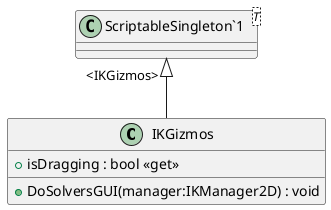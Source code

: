 @startuml
class IKGizmos {
    + isDragging : bool <<get>>
    + DoSolversGUI(manager:IKManager2D) : void
}
class "ScriptableSingleton`1"<T> {
}
"ScriptableSingleton`1" "<IKGizmos>" <|-- IKGizmos
@enduml
